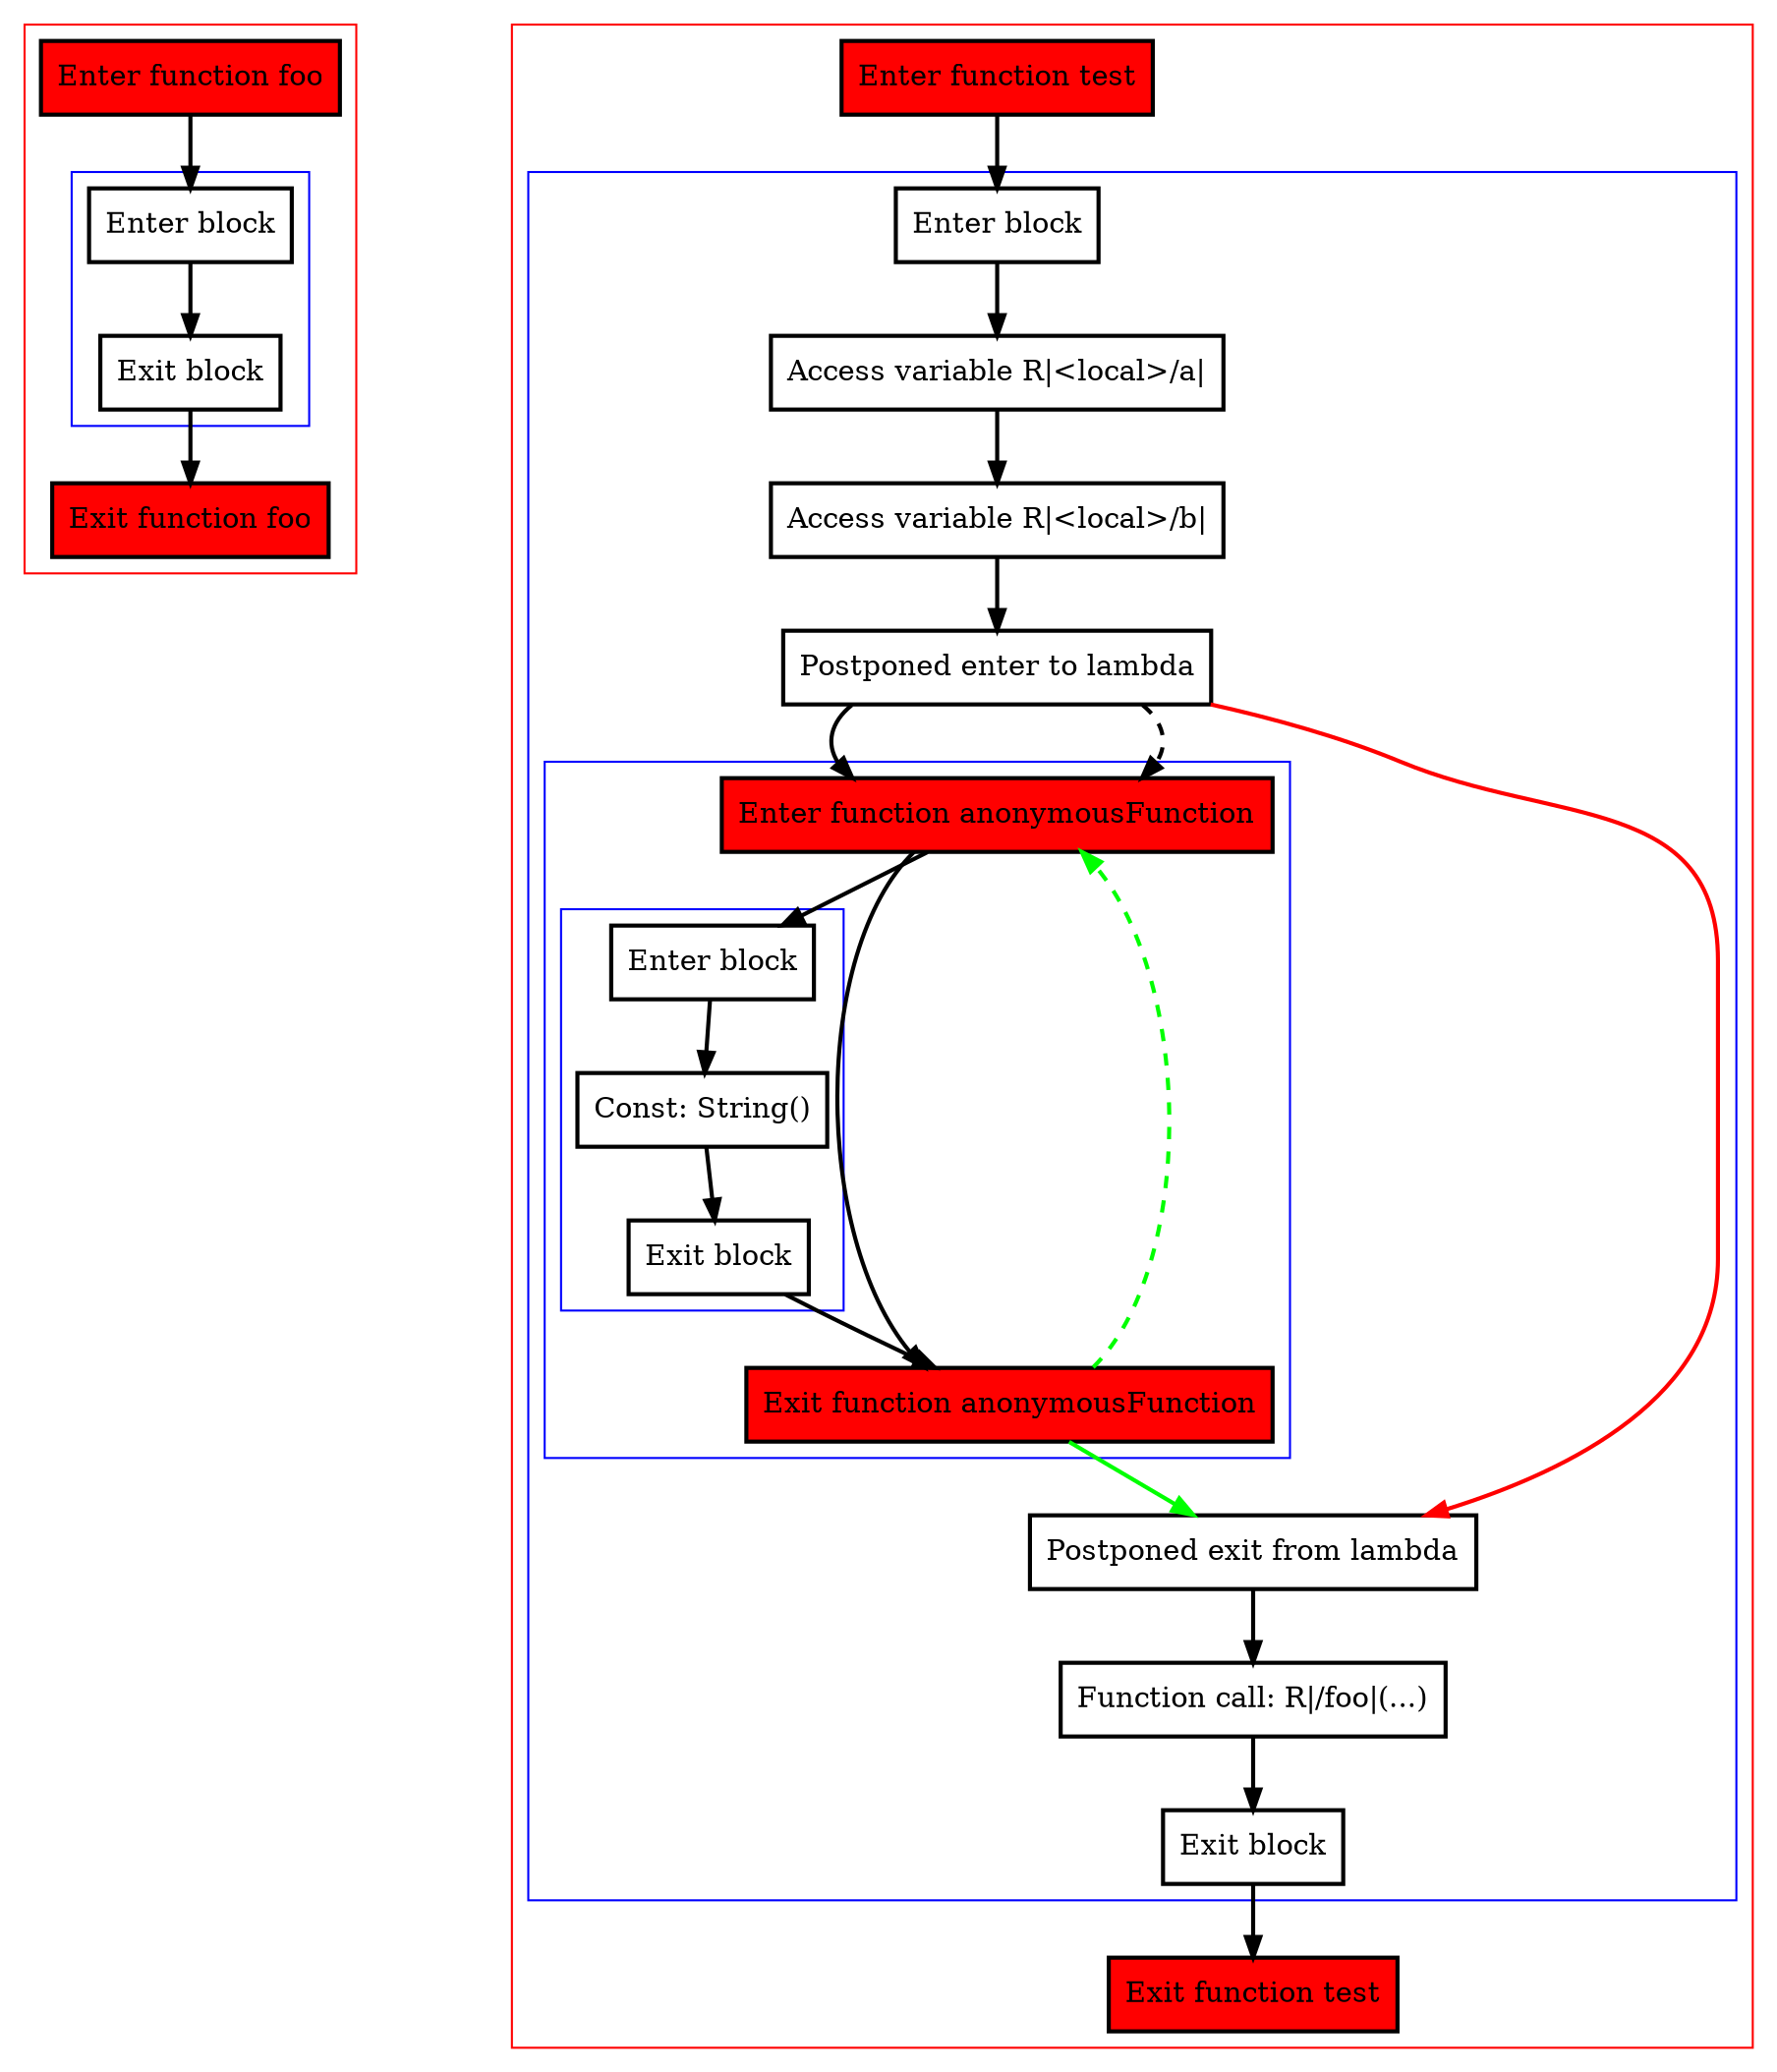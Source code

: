 digraph postponedLambdas_kt {
    graph [nodesep=3]
    node [shape=box penwidth=2]
    edge [penwidth=2]

    subgraph cluster_0 {
        color=red
        0 [label="Enter function foo" style="filled" fillcolor=red];
        subgraph cluster_1 {
            color=blue
            1 [label="Enter block"];
            2 [label="Exit block"];
        }
        3 [label="Exit function foo" style="filled" fillcolor=red];
    }
    0 -> {1};
    1 -> {2};
    2 -> {3};

    subgraph cluster_2 {
        color=red
        4 [label="Enter function test" style="filled" fillcolor=red];
        subgraph cluster_3 {
            color=blue
            5 [label="Enter block"];
            6 [label="Access variable R|<local>/a|"];
            7 [label="Access variable R|<local>/b|"];
            8 [label="Postponed enter to lambda"];
            subgraph cluster_4 {
                color=blue
                13 [label="Enter function anonymousFunction" style="filled" fillcolor=red];
                subgraph cluster_5 {
                    color=blue
                    14 [label="Enter block"];
                    15 [label="Const: String()"];
                    16 [label="Exit block"];
                }
                17 [label="Exit function anonymousFunction" style="filled" fillcolor=red];
            }
            9 [label="Postponed exit from lambda"];
            10 [label="Function call: R|/foo|(...)"];
            11 [label="Exit block"];
        }
        12 [label="Exit function test" style="filled" fillcolor=red];
    }
    4 -> {5};
    5 -> {6};
    6 -> {7};
    7 -> {8};
    8 -> {13};
    8 -> {9} [color=red];
    8 -> {13} [style=dashed];
    9 -> {10};
    10 -> {11};
    11 -> {12};
    13 -> {17 14};
    14 -> {15};
    15 -> {16};
    16 -> {17};
    17 -> {9} [color=green];
    17 -> {13} [color=green style=dashed];

}
